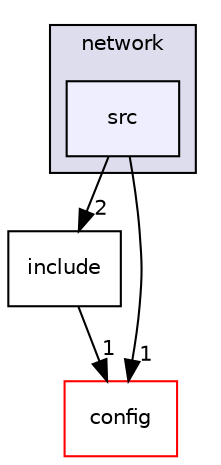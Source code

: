 digraph "/home/boa/CLionProjects/my/QCalculateServer/network/src" {
  bgcolor=transparent;
  compound=true
  node [ fontsize="10", fontname="Helvetica"];
  edge [ labelfontsize="10", labelfontname="Helvetica"];
  subgraph clusterdir_c901c14b65aa229498a52b725b3d4a2c {
    graph [ bgcolor="#ddddee", pencolor="black", label="network" fontname="Helvetica", fontsize="10", URL="dir_c901c14b65aa229498a52b725b3d4a2c.html"]
  dir_2351834354bc8905119ebfe596a90f94 [shape=box, label="src", style="filled", fillcolor="#eeeeff", pencolor="black", URL="dir_2351834354bc8905119ebfe596a90f94.html"];
  }
  dir_9cab7fff190c08877a2347b5fd32e1ed [shape=box label="include" URL="dir_9cab7fff190c08877a2347b5fd32e1ed.html"];
  dir_9f351d46ce3cc29445a41dc3a31e6919 [shape=box label="config" color="red" URL="dir_9f351d46ce3cc29445a41dc3a31e6919.html"];
  dir_9cab7fff190c08877a2347b5fd32e1ed->dir_9f351d46ce3cc29445a41dc3a31e6919 [headlabel="1", labeldistance=1.5 headhref="dir_000016_000012.html"];
  dir_2351834354bc8905119ebfe596a90f94->dir_9cab7fff190c08877a2347b5fd32e1ed [headlabel="2", labeldistance=1.5 headhref="dir_000017_000016.html"];
  dir_2351834354bc8905119ebfe596a90f94->dir_9f351d46ce3cc29445a41dc3a31e6919 [headlabel="1", labeldistance=1.5 headhref="dir_000017_000012.html"];
}
